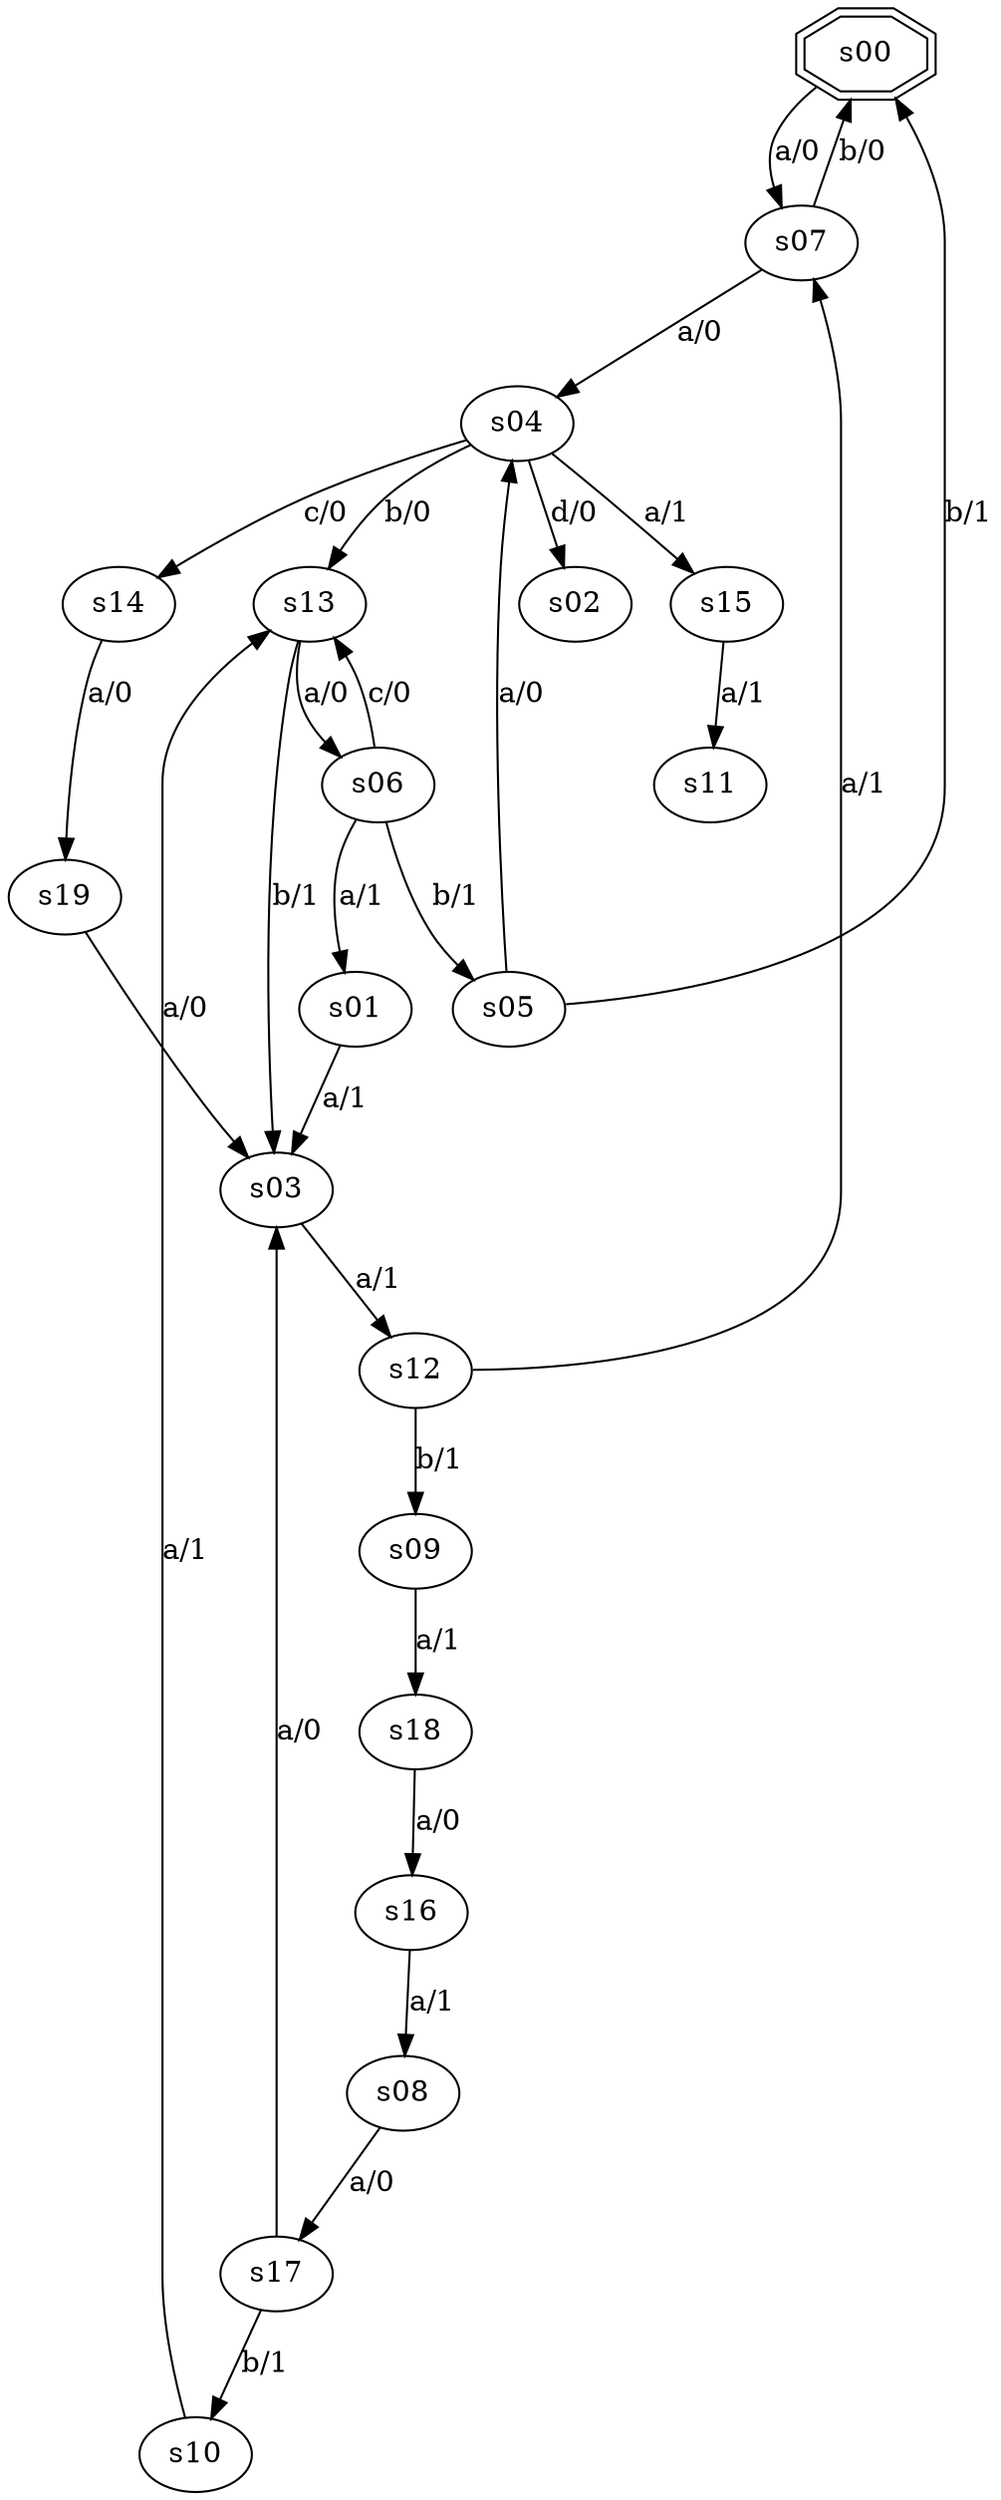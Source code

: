 digraph graph_042 {
	s00 -> s07 [label="a/0"];
	s01 -> s03 [label="a/1"];
	s03 -> s12 [label="a/1"];
	s04 -> s15 [label="a/1"];
	s04 -> s13 [label="b/0"];
	s04 -> s14 [label="c/0"];
	s04 -> s02 [label="d/0"];
	s05 -> s04 [label="a/0"];
	s05 -> s00 [label="b/1"];
	s06 -> s01 [label="a/1"];
	s06 -> s05 [label="b/1"];
	s06 -> s13 [label="c/0"];
	s07 -> s04 [label="a/0"];
	s07 -> s00 [label="b/0"];
	s08 -> s17 [label="a/0"];
	s09 -> s18 [label="a/1"];
	s10 -> s13 [label="a/1"];
	s12 -> s07 [label="a/1"];
	s12 -> s09 [label="b/1"];
	s13 -> s06 [label="a/0"];
	s13 -> s03 [label="b/1"];
	s14 -> s19 [label="a/0"];
	s15 -> s11 [label="a/1"];
	s16 -> s08 [label="a/1"];
	s17 -> s03 [label="a/0"];
	s17 -> s10 [label="b/1"];
	s18 -> s16 [label="a/0"];
	s19 -> s03 [label="a/0"];
	s00 [shape=doubleoctagon];
}